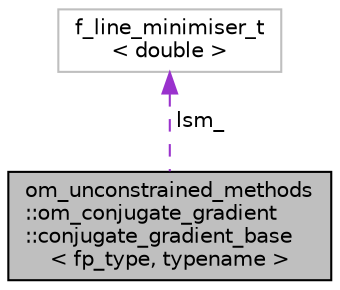 digraph "om_unconstrained_methods::om_conjugate_gradient::conjugate_gradient_base&lt; fp_type, typename &gt;"
{
 // LATEX_PDF_SIZE
  edge [fontname="Helvetica",fontsize="10",labelfontname="Helvetica",labelfontsize="10"];
  node [fontname="Helvetica",fontsize="10",shape=record];
  Node1 [label="om_unconstrained_methods\l::om_conjugate_gradient\l::conjugate_gradient_base\l\< fp_type, typename \>",height=0.2,width=0.4,color="black", fillcolor="grey75", style="filled", fontcolor="black",tooltip="Conjugate-gradient base class."];
  Node2 -> Node1 [dir="back",color="darkorchid3",fontsize="10",style="dashed",label=" lsm_" ,fontname="Helvetica"];
  Node2 [label="f_line_minimiser_t\l\< double \>",height=0.2,width=0.4,color="grey75", fillcolor="white", style="filled",tooltip=" "];
}
